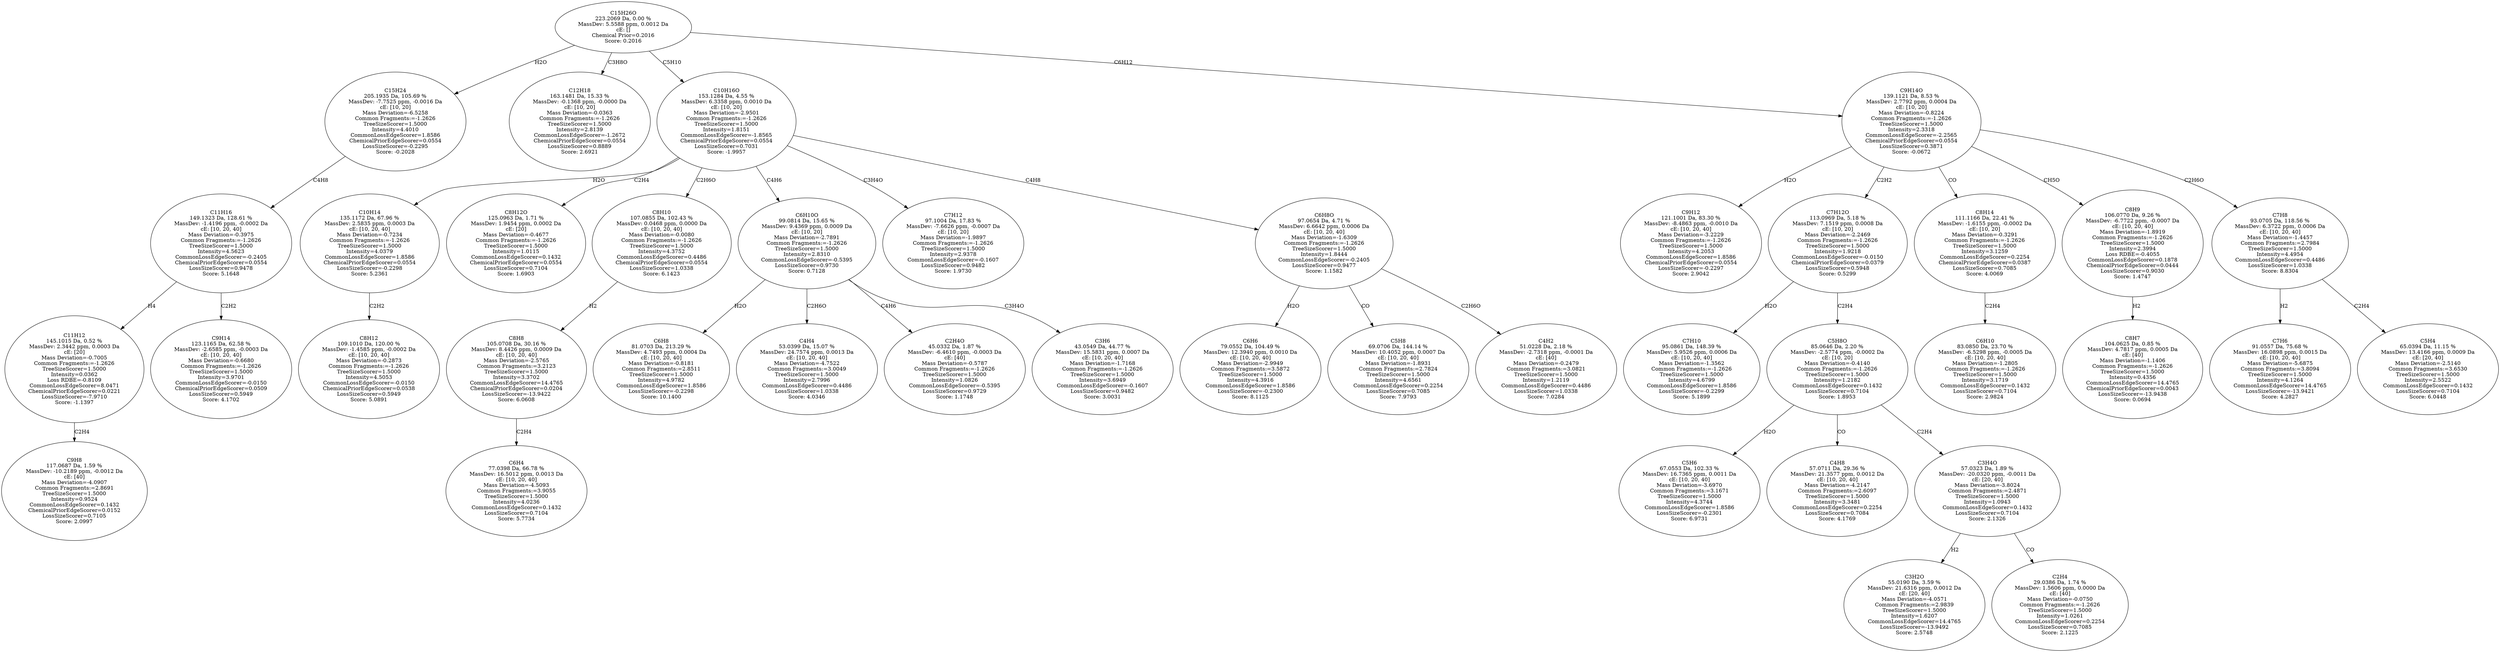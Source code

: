 strict digraph {
v1 [label="C9H8\n117.0687 Da, 1.59 %\nMassDev: -10.2189 ppm, -0.0012 Da\ncE: [40]\nMass Deviation=-4.0907\nCommon Fragments:=2.8691\nTreeSizeScorer=1.5000\nIntensity=0.9524\nCommonLossEdgeScorer=0.1432\nChemicalPriorEdgeScorer=0.0152\nLossSizeScorer=0.7105\nScore: 2.0997"];
v2 [label="C11H12\n145.1015 Da, 0.52 %\nMassDev: 2.3442 ppm, 0.0003 Da\ncE: [20]\nMass Deviation=-0.7005\nCommon Fragments:=-1.2626\nTreeSizeScorer=1.5000\nIntensity=0.0362\nLoss RDBE=-0.8109\nCommonLossEdgeScorer=8.0471\nChemicalPriorEdgeScorer=0.0221\nLossSizeScorer=-7.9710\nScore: -1.1397"];
v3 [label="C9H14\n123.1165 Da, 62.58 %\nMassDev: -2.6585 ppm, -0.0003 Da\ncE: [10, 20, 40]\nMass Deviation=-0.6680\nCommon Fragments:=-1.2626\nTreeSizeScorer=1.5000\nIntensity=3.9701\nCommonLossEdgeScorer=-0.0150\nChemicalPriorEdgeScorer=0.0509\nLossSizeScorer=0.5949\nScore: 4.1702"];
v4 [label="C11H16\n149.1323 Da, 128.61 %\nMassDev: -1.4196 ppm, -0.0002 Da\ncE: [10, 20, 40]\nMass Deviation=-0.3975\nCommon Fragments:=-1.2626\nTreeSizeScorer=1.5000\nIntensity=4.5623\nCommonLossEdgeScorer=-0.2405\nChemicalPriorEdgeScorer=0.0554\nLossSizeScorer=0.9478\nScore: 5.1648"];
v5 [label="C15H24\n205.1935 Da, 105.69 %\nMassDev: -7.7525 ppm, -0.0016 Da\ncE: [10, 20]\nMass Deviation=-6.5258\nCommon Fragments:=-1.2626\nTreeSizeScorer=1.5000\nIntensity=4.4010\nCommonLossEdgeScorer=1.8586\nChemicalPriorEdgeScorer=0.0554\nLossSizeScorer=-0.2295\nScore: -0.2028"];
v6 [label="C12H18\n163.1481 Da, 15.33 %\nMassDev: -0.1368 ppm, -0.0000 Da\ncE: [10, 20]\nMass Deviation=-0.0363\nCommon Fragments:=-1.2626\nTreeSizeScorer=1.5000\nIntensity=2.8139\nCommonLossEdgeScorer=-1.2672\nChemicalPriorEdgeScorer=0.0554\nLossSizeScorer=0.8889\nScore: 2.6921"];
v7 [label="C8H12\n109.1010 Da, 120.00 %\nMassDev: -1.4585 ppm, -0.0002 Da\ncE: [10, 20, 40]\nMass Deviation=-0.2873\nCommon Fragments:=-1.2626\nTreeSizeScorer=1.5000\nIntensity=4.5053\nCommonLossEdgeScorer=-0.0150\nChemicalPriorEdgeScorer=0.0538\nLossSizeScorer=0.5949\nScore: 5.0891"];
v8 [label="C10H14\n135.1172 Da, 67.96 %\nMassDev: 2.5835 ppm, 0.0003 Da\ncE: [10, 20, 40]\nMass Deviation=-0.7234\nCommon Fragments:=-1.2626\nTreeSizeScorer=1.5000\nIntensity=4.0379\nCommonLossEdgeScorer=1.8586\nChemicalPriorEdgeScorer=0.0554\nLossSizeScorer=-0.2298\nScore: 5.2361"];
v9 [label="C8H12O\n125.0963 Da, 1.71 %\nMassDev: 1.9454 ppm, 0.0002 Da\ncE: [20]\nMass Deviation=-0.4677\nCommon Fragments:=-1.2626\nTreeSizeScorer=1.5000\nIntensity=1.0115\nCommonLossEdgeScorer=0.1432\nChemicalPriorEdgeScorer=0.0554\nLossSizeScorer=0.7104\nScore: 1.6903"];
v10 [label="C6H4\n77.0398 Da, 66.78 %\nMassDev: 16.5012 ppm, 0.0013 Da\ncE: [10, 20, 40]\nMass Deviation=-4.5093\nCommon Fragments:=3.9055\nTreeSizeScorer=1.5000\nIntensity=4.0236\nCommonLossEdgeScorer=0.1432\nLossSizeScorer=0.7104\nScore: 5.7734"];
v11 [label="C8H8\n105.0708 Da, 30.16 %\nMassDev: 8.4426 ppm, 0.0009 Da\ncE: [10, 20, 40]\nMass Deviation=-2.5765\nCommon Fragments:=3.2123\nTreeSizeScorer=1.5000\nIntensity=3.3702\nCommonLossEdgeScorer=14.4765\nChemicalPriorEdgeScorer=0.0204\nLossSizeScorer=-13.9422\nScore: 6.0608"];
v12 [label="C8H10\n107.0855 Da, 102.43 %\nMassDev: 0.0468 ppm, 0.0000 Da\ncE: [10, 20, 40]\nMass Deviation=-0.0080\nCommon Fragments:=-1.2626\nTreeSizeScorer=1.5000\nIntensity=4.3752\nCommonLossEdgeScorer=0.4486\nChemicalPriorEdgeScorer=0.0554\nLossSizeScorer=1.0338\nScore: 6.1423"];
v13 [label="C6H8\n81.0703 Da, 213.29 %\nMassDev: 4.7493 ppm, 0.0004 Da\ncE: [10, 20, 40]\nMass Deviation=-0.8181\nCommon Fragments:=2.8511\nTreeSizeScorer=1.5000\nIntensity=4.9782\nCommonLossEdgeScorer=1.8586\nLossSizeScorer=-0.2298\nScore: 10.1400"];
v14 [label="C4H4\n53.0399 Da, 15.07 %\nMassDev: 24.7574 ppm, 0.0013 Da\ncE: [10, 20, 40]\nMass Deviation=-4.7522\nCommon Fragments:=3.0049\nTreeSizeScorer=1.5000\nIntensity=2.7996\nCommonLossEdgeScorer=0.4486\nLossSizeScorer=1.0338\nScore: 4.0346"];
v15 [label="C2H4O\n45.0332 Da, 1.87 %\nMassDev: -6.4610 ppm, -0.0003 Da\ncE: [40]\nMass Deviation=-0.5787\nCommon Fragments:=-1.2626\nTreeSizeScorer=1.5000\nIntensity=1.0826\nCommonLossEdgeScorer=-0.5395\nLossSizeScorer=0.9729\nScore: 1.1748"];
v16 [label="C3H6\n43.0549 Da, 44.77 %\nMassDev: 15.5831 ppm, 0.0007 Da\ncE: [10, 20, 40]\nMass Deviation=-1.7168\nCommon Fragments:=-1.2626\nTreeSizeScorer=1.5000\nIntensity=3.6949\nCommonLossEdgeScorer=-0.1607\nLossSizeScorer=0.9482\nScore: 3.0031"];
v17 [label="C6H10O\n99.0814 Da, 15.65 %\nMassDev: 9.4369 ppm, 0.0009 Da\ncE: [10, 20]\nMass Deviation=-2.7891\nCommon Fragments:=-1.2626\nTreeSizeScorer=1.5000\nIntensity=2.8310\nCommonLossEdgeScorer=-0.5395\nLossSizeScorer=0.9730\nScore: 0.7128"];
v18 [label="C7H12\n97.1004 Da, 17.83 %\nMassDev: -7.6626 ppm, -0.0007 Da\ncE: [10, 20]\nMass Deviation=-1.9897\nCommon Fragments:=-1.2626\nTreeSizeScorer=1.5000\nIntensity=2.9378\nCommonLossEdgeScorer=-0.1607\nLossSizeScorer=0.9482\nScore: 1.9730"];
v19 [label="C6H6\n79.0552 Da, 104.49 %\nMassDev: 12.3940 ppm, 0.0010 Da\ncE: [10, 20, 40]\nMass Deviation=-2.9949\nCommon Fragments:=3.5872\nTreeSizeScorer=1.5000\nIntensity=4.3916\nCommonLossEdgeScorer=1.8586\nLossSizeScorer=-0.2300\nScore: 8.1125"];
v20 [label="C5H8\n69.0706 Da, 144.14 %\nMassDev: 10.4052 ppm, 0.0007 Da\ncE: [10, 20, 40]\nMass Deviation=-1.8931\nCommon Fragments:=2.7824\nTreeSizeScorer=1.5000\nIntensity=4.6561\nCommonLossEdgeScorer=0.2254\nLossSizeScorer=0.7085\nScore: 7.9793"];
v21 [label="C4H2\n51.0228 Da, 2.18 %\nMassDev: -2.7318 ppm, -0.0001 Da\ncE: [40]\nMass Deviation=-0.2479\nCommon Fragments:=3.0821\nTreeSizeScorer=1.5000\nIntensity=1.2119\nCommonLossEdgeScorer=0.4486\nLossSizeScorer=1.0338\nScore: 7.0284"];
v22 [label="C6H8O\n97.0654 Da, 4.71 %\nMassDev: 6.6642 ppm, 0.0006 Da\ncE: [10, 20, 40]\nMass Deviation=-1.6309\nCommon Fragments:=-1.2626\nTreeSizeScorer=1.5000\nIntensity=1.8444\nCommonLossEdgeScorer=-0.2405\nLossSizeScorer=0.9477\nScore: 1.1582"];
v23 [label="C10H16O\n153.1284 Da, 4.55 %\nMassDev: 6.3358 ppm, 0.0010 Da\ncE: [10, 20]\nMass Deviation=-2.9501\nCommon Fragments:=-1.2626\nTreeSizeScorer=1.5000\nIntensity=1.8151\nCommonLossEdgeScorer=-1.8565\nChemicalPriorEdgeScorer=0.0554\nLossSizeScorer=0.7031\nScore: -1.9957"];
v24 [label="C9H12\n121.1001 Da, 83.30 %\nMassDev: -8.4863 ppm, -0.0010 Da\ncE: [10, 20, 40]\nMass Deviation=-3.2229\nCommon Fragments:=-1.2626\nTreeSizeScorer=1.5000\nIntensity=4.2053\nCommonLossEdgeScorer=1.8586\nChemicalPriorEdgeScorer=0.0554\nLossSizeScorer=-0.2297\nScore: 2.9042"];
v25 [label="C7H10\n95.0861 Da, 148.39 %\nMassDev: 5.9526 ppm, 0.0006 Da\ncE: [10, 20, 40]\nMass Deviation=-1.3562\nCommon Fragments:=-1.2626\nTreeSizeScorer=1.5000\nIntensity=4.6799\nCommonLossEdgeScorer=1.8586\nLossSizeScorer=-0.2299\nScore: 5.1899"];
v26 [label="C5H6\n67.0553 Da, 102.33 %\nMassDev: 16.7365 ppm, 0.0011 Da\ncE: [10, 20, 40]\nMass Deviation=-3.6970\nCommon Fragments:=3.1671\nTreeSizeScorer=1.5000\nIntensity=4.3744\nCommonLossEdgeScorer=1.8586\nLossSizeScorer=-0.2301\nScore: 6.9731"];
v27 [label="C4H8\n57.0711 Da, 29.36 %\nMassDev: 21.3577 ppm, 0.0012 Da\ncE: [10, 20, 40]\nMass Deviation=-4.2147\nCommon Fragments:=2.6097\nTreeSizeScorer=1.5000\nIntensity=3.3481\nCommonLossEdgeScorer=0.2254\nLossSizeScorer=0.7084\nScore: 4.1769"];
v28 [label="C3H2O\n55.0190 Da, 3.59 %\nMassDev: 21.6316 ppm, 0.0012 Da\ncE: [20, 40]\nMass Deviation=-4.0571\nCommon Fragments:=2.9839\nTreeSizeScorer=1.5000\nIntensity=1.6207\nCommonLossEdgeScorer=14.4765\nLossSizeScorer=-13.9492\nScore: 2.5748"];
v29 [label="C2H4\n29.0386 Da, 1.74 %\nMassDev: 1.5606 ppm, 0.0000 Da\ncE: [40]\nMass Deviation=-0.0750\nCommon Fragments:=-1.2626\nTreeSizeScorer=1.5000\nIntensity=1.0261\nCommonLossEdgeScorer=0.2254\nLossSizeScorer=0.7085\nScore: 2.1225"];
v30 [label="C3H4O\n57.0323 Da, 1.89 %\nMassDev: -20.0320 ppm, -0.0011 Da\ncE: [20, 40]\nMass Deviation=-3.8024\nCommon Fragments:=2.4871\nTreeSizeScorer=1.5000\nIntensity=1.0943\nCommonLossEdgeScorer=0.1432\nLossSizeScorer=0.7104\nScore: 2.1326"];
v31 [label="C5H8O\n85.0646 Da, 2.20 %\nMassDev: -2.5774 ppm, -0.0002 Da\ncE: [10, 20]\nMass Deviation=-0.4140\nCommon Fragments:=-1.2626\nTreeSizeScorer=1.5000\nIntensity=1.2182\nCommonLossEdgeScorer=0.1432\nLossSizeScorer=0.7104\nScore: 1.8953"];
v32 [label="C7H12O\n113.0969 Da, 5.18 %\nMassDev: 7.1519 ppm, 0.0008 Da\ncE: [10, 20]\nMass Deviation=-2.2469\nCommon Fragments:=-1.2626\nTreeSizeScorer=1.5000\nIntensity=1.9218\nCommonLossEdgeScorer=-0.0150\nChemicalPriorEdgeScorer=0.0379\nLossSizeScorer=0.5948\nScore: 0.5299"];
v33 [label="C6H10\n83.0850 Da, 23.70 %\nMassDev: -6.5298 ppm, -0.0005 Da\ncE: [10, 20, 40]\nMass Deviation=-1.2805\nCommon Fragments:=-1.2626\nTreeSizeScorer=1.5000\nIntensity=3.1719\nCommonLossEdgeScorer=0.1432\nLossSizeScorer=0.7104\nScore: 2.9824"];
v34 [label="C8H14\n111.1166 Da, 22.41 %\nMassDev: -1.6155 ppm, -0.0002 Da\ncE: [10, 20]\nMass Deviation=-0.3291\nCommon Fragments:=-1.2626\nTreeSizeScorer=1.5000\nIntensity=3.1259\nCommonLossEdgeScorer=0.2254\nChemicalPriorEdgeScorer=0.0387\nLossSizeScorer=0.7085\nScore: 4.0069"];
v35 [label="C8H7\n104.0625 Da, 0.85 %\nMassDev: 4.7817 ppm, 0.0005 Da\ncE: [40]\nMass Deviation=-1.1406\nCommon Fragments:=-1.2626\nTreeSizeScorer=1.5000\nIntensity=0.4356\nCommonLossEdgeScorer=14.4765\nChemicalPriorEdgeScorer=0.0043\nLossSizeScorer=-13.9438\nScore: 0.0694"];
v36 [label="C8H9\n106.0770 Da, 9.26 %\nMassDev: -6.7722 ppm, -0.0007 Da\ncE: [10, 20, 40]\nMass Deviation=-1.8919\nCommon Fragments:=-1.2626\nTreeSizeScorer=1.5000\nIntensity=2.3994\nLoss RDBE=-0.4055\nCommonLossEdgeScorer=0.1878\nChemicalPriorEdgeScorer=0.0444\nLossSizeScorer=0.9030\nScore: 1.4747"];
v37 [label="C7H6\n91.0557 Da, 75.68 %\nMassDev: 16.0898 ppm, 0.0015 Da\ncE: [10, 20, 40]\nMass Deviation=-5.6875\nCommon Fragments:=3.8094\nTreeSizeScorer=1.5000\nIntensity=4.1264\nCommonLossEdgeScorer=14.4765\nLossSizeScorer=-13.9421\nScore: 4.2827"];
v38 [label="C5H4\n65.0394 Da, 11.15 %\nMassDev: 13.4166 ppm, 0.0009 Da\ncE: [20, 40]\nMass Deviation=-2.5140\nCommon Fragments:=3.6530\nTreeSizeScorer=1.5000\nIntensity=2.5522\nCommonLossEdgeScorer=0.1432\nLossSizeScorer=0.7104\nScore: 6.0448"];
v39 [label="C7H8\n93.0705 Da, 118.56 %\nMassDev: 6.3722 ppm, 0.0006 Da\ncE: [10, 20, 40]\nMass Deviation=-1.4457\nCommon Fragments:=2.7984\nTreeSizeScorer=1.5000\nIntensity=4.4954\nCommonLossEdgeScorer=0.4486\nLossSizeScorer=1.0338\nScore: 8.8304"];
v40 [label="C9H14O\n139.1121 Da, 8.53 %\nMassDev: 2.7792 ppm, 0.0004 Da\ncE: [10, 20]\nMass Deviation=-0.8224\nCommon Fragments:=-1.2626\nTreeSizeScorer=1.5000\nIntensity=2.3318\nCommonLossEdgeScorer=-2.2565\nChemicalPriorEdgeScorer=0.0554\nLossSizeScorer=0.3871\nScore: -0.0672"];
v41 [label="C15H26O\n223.2069 Da, 0.00 %\nMassDev: 5.5588 ppm, 0.0012 Da\ncE: []\nChemical Prior=0.2016\nScore: 0.2016"];
v2 -> v1 [label="C2H4"];
v4 -> v2 [label="H4"];
v4 -> v3 [label="C2H2"];
v5 -> v4 [label="C4H8"];
v41 -> v5 [label="H2O"];
v41 -> v6 [label="C3H8O"];
v8 -> v7 [label="C2H2"];
v23 -> v8 [label="H2O"];
v23 -> v9 [label="C2H4"];
v11 -> v10 [label="C2H4"];
v12 -> v11 [label="H2"];
v23 -> v12 [label="C2H6O"];
v17 -> v13 [label="H2O"];
v17 -> v14 [label="C2H6O"];
v17 -> v15 [label="C4H6"];
v17 -> v16 [label="C3H4O"];
v23 -> v17 [label="C4H6"];
v23 -> v18 [label="C3H4O"];
v22 -> v19 [label="H2O"];
v22 -> v20 [label="CO"];
v22 -> v21 [label="C2H6O"];
v23 -> v22 [label="C4H8"];
v41 -> v23 [label="C5H10"];
v40 -> v24 [label="H2O"];
v32 -> v25 [label="H2O"];
v31 -> v26 [label="H2O"];
v31 -> v27 [label="CO"];
v30 -> v28 [label="H2"];
v30 -> v29 [label="CO"];
v31 -> v30 [label="C2H4"];
v32 -> v31 [label="C2H4"];
v40 -> v32 [label="C2H2"];
v34 -> v33 [label="C2H4"];
v40 -> v34 [label="CO"];
v36 -> v35 [label="H2"];
v40 -> v36 [label="CH5O"];
v39 -> v37 [label="H2"];
v39 -> v38 [label="C2H4"];
v40 -> v39 [label="C2H6O"];
v41 -> v40 [label="C6H12"];
}
